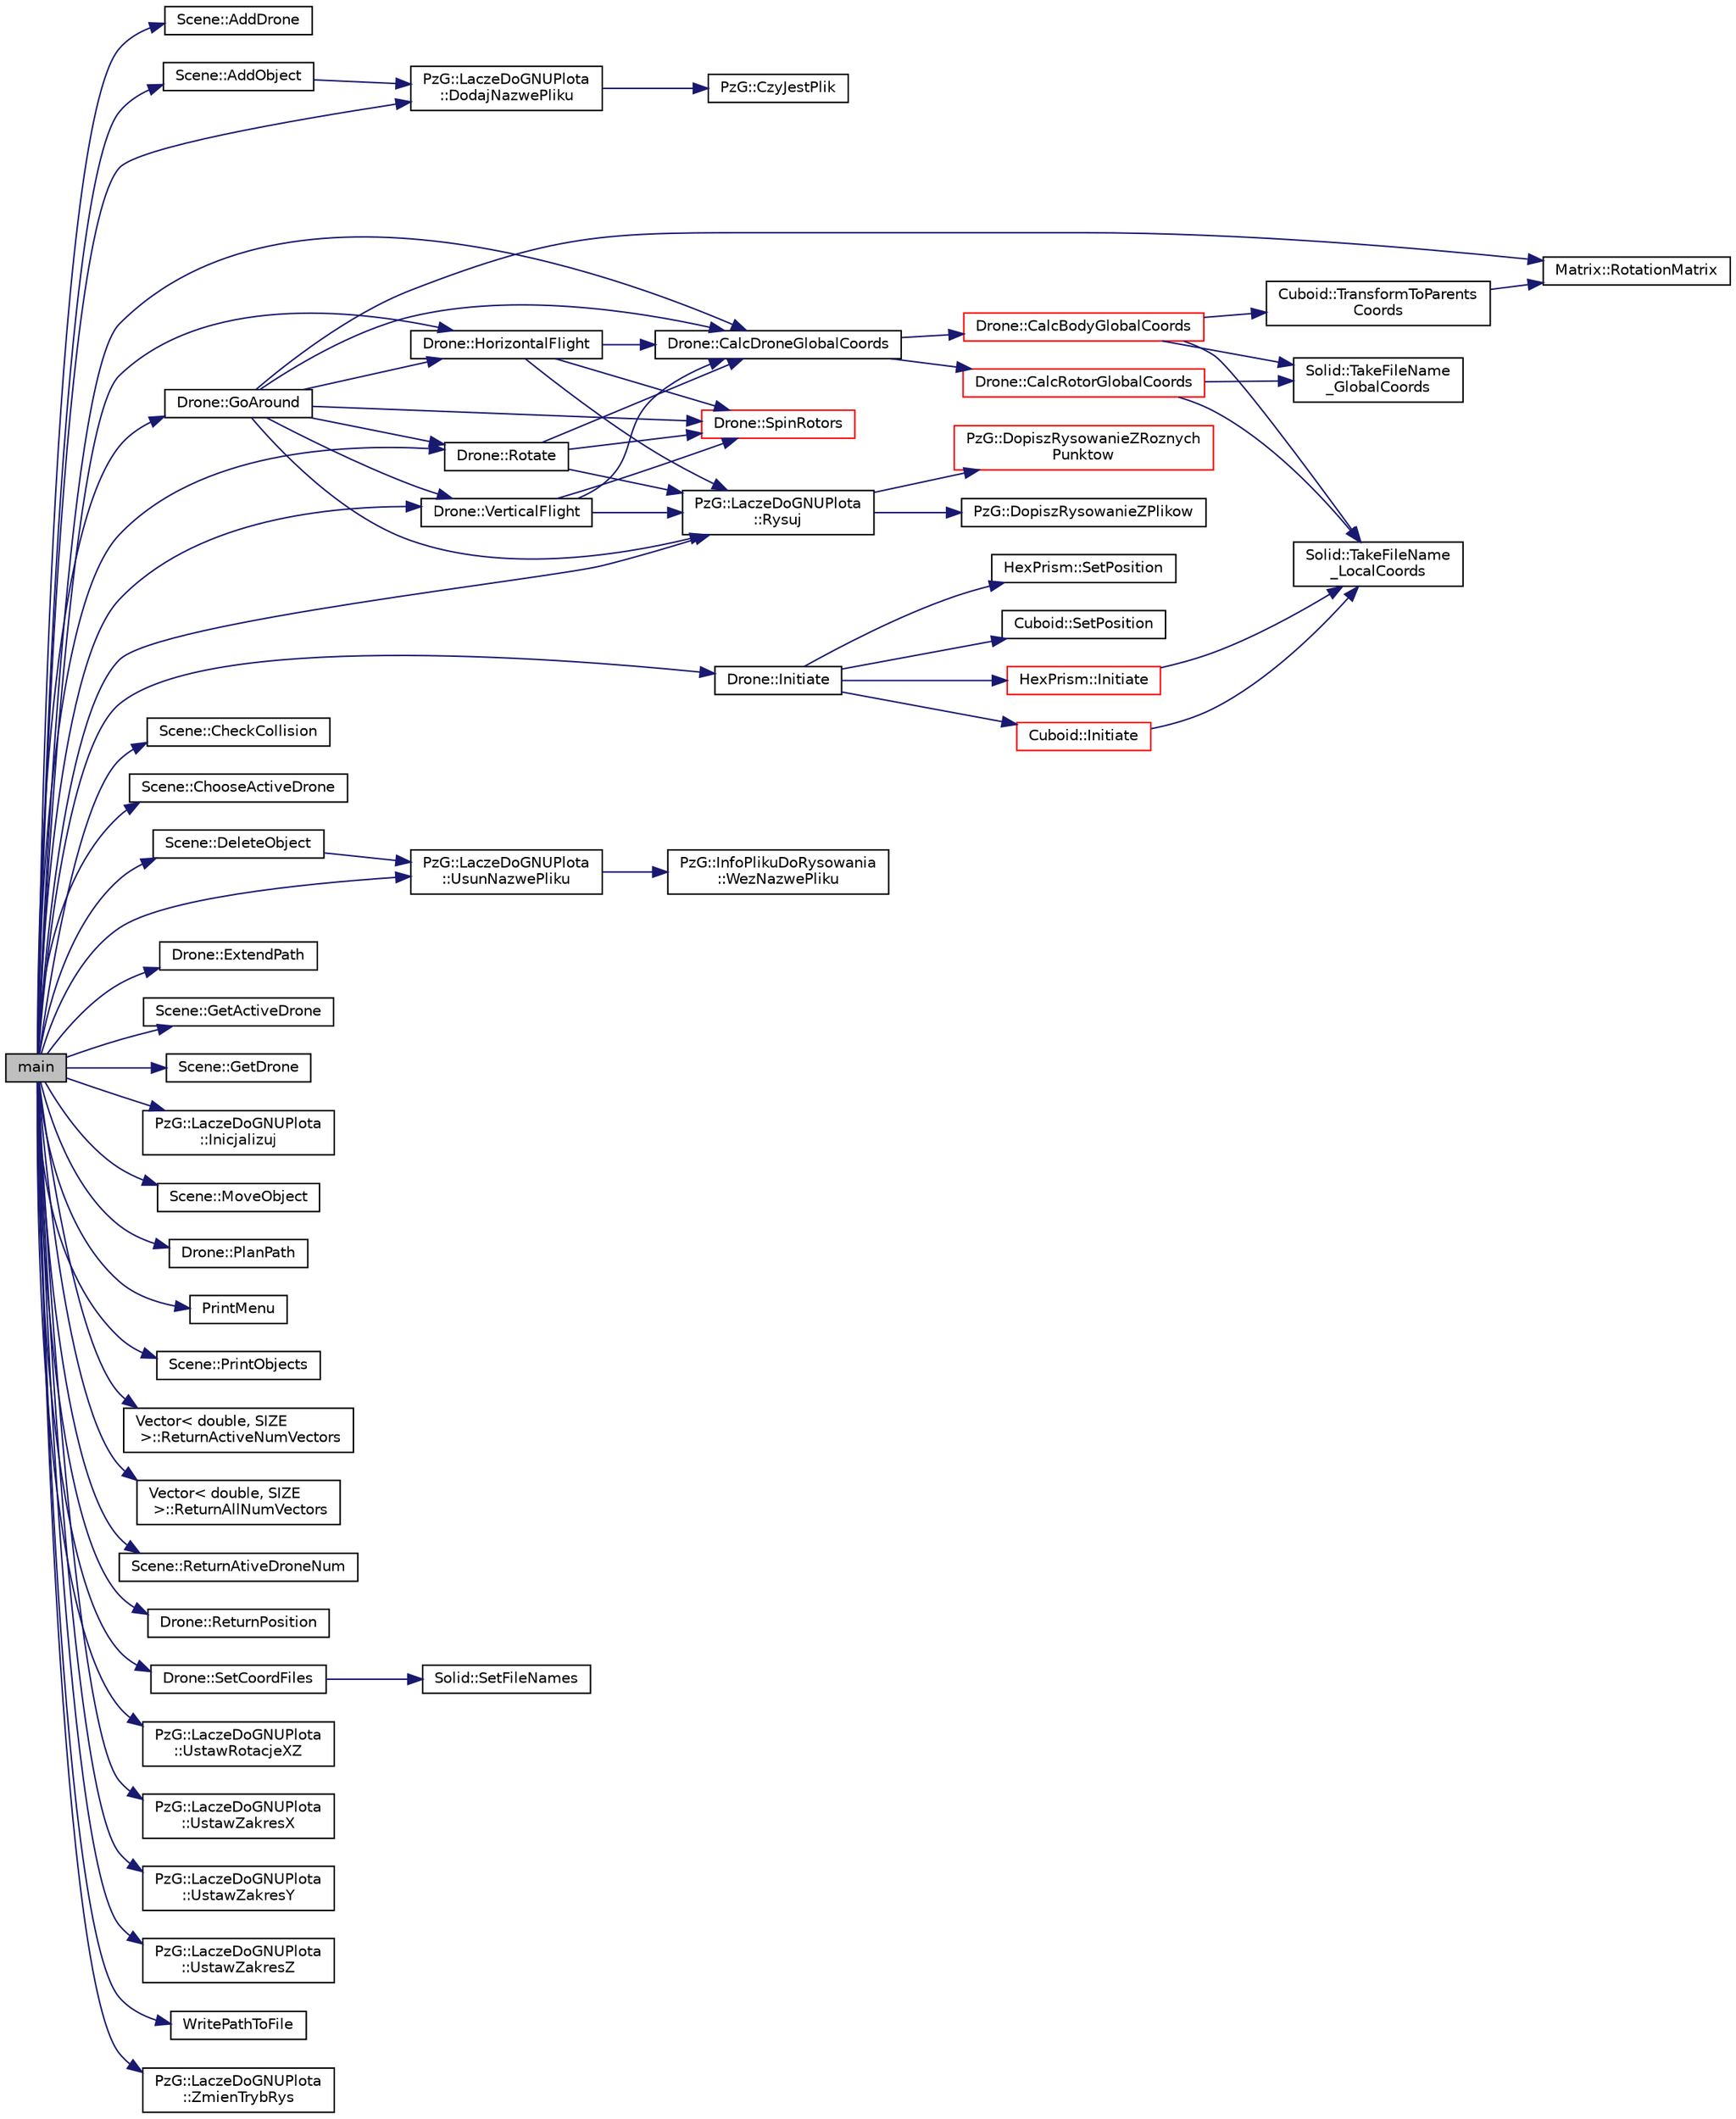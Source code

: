 digraph "main"
{
 // LATEX_PDF_SIZE
  edge [fontname="Helvetica",fontsize="10",labelfontname="Helvetica",labelfontsize="10"];
  node [fontname="Helvetica",fontsize="10",shape=record];
  rankdir="LR";
  Node1 [label="main",height=0.2,width=0.4,color="black", fillcolor="grey75", style="filled", fontcolor="black",tooltip=" "];
  Node1 -> Node2 [color="midnightblue",fontsize="10",style="solid",fontname="Helvetica"];
  Node2 [label="Scene::AddDrone",height=0.2,width=0.4,color="black", fillcolor="white", style="filled",URL="$class_scene.html#aea1df0f9cc40206409391e42bdd1fe9d",tooltip="Dodaj nowego drona do sceny."];
  Node1 -> Node3 [color="midnightblue",fontsize="10",style="solid",fontname="Helvetica"];
  Node3 [label="Scene::AddObject",height=0.2,width=0.4,color="black", fillcolor="white", style="filled",URL="$class_scene.html#adfd7a485c21fbe19d8cfc17f3b92e16f",tooltip="Dodaj nową przeszkodę na powierzchni."];
  Node3 -> Node4 [color="midnightblue",fontsize="10",style="solid",fontname="Helvetica"];
  Node4 [label="PzG::LaczeDoGNUPlota\l::DodajNazwePliku",height=0.2,width=0.4,color="black", fillcolor="white", style="filled",URL="$class_pz_g_1_1_lacze_do_g_n_u_plota.html#aa815ce8ec16e12fc246cf422e562869e",tooltip="Dodaje nazwę pliku."];
  Node4 -> Node5 [color="midnightblue",fontsize="10",style="solid",fontname="Helvetica"];
  Node5 [label="PzG::CzyJestPlik",height=0.2,width=0.4,color="black", fillcolor="white", style="filled",URL="$namespace_pz_g.html#ae1aad0c681853d7e47da4cdfccefc102",tooltip="Funkcja pomocnicza, sprawdza czy plik o podanej nazwie jest na dysku."];
  Node1 -> Node6 [color="midnightblue",fontsize="10",style="solid",fontname="Helvetica"];
  Node6 [label="Drone::CalcDroneGlobalCoords",height=0.2,width=0.4,color="black", fillcolor="white", style="filled",URL="$class_drone.html#ad681f67940125d81ed33c1c0bf352078",tooltip="Oblicz współrzędne globalne drona."];
  Node6 -> Node7 [color="midnightblue",fontsize="10",style="solid",fontname="Helvetica"];
  Node7 [label="Drone::CalcBodyGlobalCoords",height=0.2,width=0.4,color="red", fillcolor="white", style="filled",URL="$class_drone.html#ab8695f20d1dd851370bda45a921390f0",tooltip="Oblicz współrzędne globalne korpusu drona."];
  Node7 -> Node8 [color="midnightblue",fontsize="10",style="solid",fontname="Helvetica"];
  Node8 [label="Solid::TakeFileName\l_GlobalCoords",height=0.2,width=0.4,color="black", fillcolor="white", style="filled",URL="$class_solid.html#a1da25fa89b384857477bbf677ad9cbc1",tooltip="Zwracanie nazwy pliku zawierającego globalne współrzędne bryły."];
  Node7 -> Node9 [color="midnightblue",fontsize="10",style="solid",fontname="Helvetica"];
  Node9 [label="Solid::TakeFileName\l_LocalCoords",height=0.2,width=0.4,color="black", fillcolor="white", style="filled",URL="$class_solid.html#afbb5eab8defedf0c3e3e82536be454be",tooltip="Zwracanie nazwy pliku zawierającego lokalne współrzędne bryły."];
  Node7 -> Node10 [color="midnightblue",fontsize="10",style="solid",fontname="Helvetica"];
  Node10 [label="Cuboid::TransformToParents\lCoords",height=0.2,width=0.4,color="black", fillcolor="white", style="filled",URL="$class_cuboid.html#ab138e2cf81c35eb75fc1e59736e9bf68",tooltip="Przetłumacz współrzędne lokalne prostopadłościanu na współrzędne w układzie drona."];
  Node10 -> Node11 [color="midnightblue",fontsize="10",style="solid",fontname="Helvetica"];
  Node11 [label="Matrix::RotationMatrix",height=0.2,width=0.4,color="black", fillcolor="white", style="filled",URL="$class_matrix.html#a689c1d74df7855657ef8fcd9a09ae93b",tooltip="Obliczanie trójwymiarowej macierzy obrotu."];
  Node6 -> Node13 [color="midnightblue",fontsize="10",style="solid",fontname="Helvetica"];
  Node13 [label="Drone::CalcRotorGlobalCoords",height=0.2,width=0.4,color="red", fillcolor="white", style="filled",URL="$class_drone.html#af3a82f532aa3fc33d906bd39bc4cd9d1",tooltip="Oblicz współrzędne globalne rotoru drona."];
  Node13 -> Node8 [color="midnightblue",fontsize="10",style="solid",fontname="Helvetica"];
  Node13 -> Node9 [color="midnightblue",fontsize="10",style="solid",fontname="Helvetica"];
  Node1 -> Node15 [color="midnightblue",fontsize="10",style="solid",fontname="Helvetica"];
  Node15 [label="Scene::CheckCollision",height=0.2,width=0.4,color="black", fillcolor="white", style="filled",URL="$class_scene.html#acefd66e2cda51ebd65ee7e16592e7c8e",tooltip="Sprawdzanie czy aktywny dron może wylądować"];
  Node1 -> Node16 [color="midnightblue",fontsize="10",style="solid",fontname="Helvetica"];
  Node16 [label="Scene::ChooseActiveDrone",height=0.2,width=0.4,color="black", fillcolor="white", style="filled",URL="$class_scene.html#aa7cc995632a1927e194c68badfbda359",tooltip="Wybierz aktywnego drona, podając jego numer (zaczynając od 1)"];
  Node1 -> Node17 [color="midnightblue",fontsize="10",style="solid",fontname="Helvetica"];
  Node17 [label="Scene::DeleteObject",height=0.2,width=0.4,color="black", fillcolor="white", style="filled",URL="$class_scene.html#a3baedef3c6021521ff409e7ead0d4f32",tooltip="Usun daną przeszkodę z powierzchni."];
  Node17 -> Node18 [color="midnightblue",fontsize="10",style="solid",fontname="Helvetica"];
  Node18 [label="PzG::LaczeDoGNUPlota\l::UsunNazwePliku",height=0.2,width=0.4,color="black", fillcolor="white", style="filled",URL="$class_pz_g_1_1_lacze_do_g_n_u_plota.html#a7fa4e775e1aee74869fae174c567c2a6",tooltip="Usuwa z listy nazw plików z danymi do rysowania usuwa wybraną nazwę."];
  Node18 -> Node19 [color="midnightblue",fontsize="10",style="solid",fontname="Helvetica"];
  Node19 [label="PzG::InfoPlikuDoRysowania\l::WezNazwePliku",height=0.2,width=0.4,color="black", fillcolor="white", style="filled",URL="$class_pz_g_1_1_info_pliku_do_rysowania.html#a714aaa4c8e7bbd167ccbb1e797ca158c",tooltip="Udostępia nazwę pliku do rysowania."];
  Node1 -> Node4 [color="midnightblue",fontsize="10",style="solid",fontname="Helvetica"];
  Node1 -> Node20 [color="midnightblue",fontsize="10",style="solid",fontname="Helvetica"];
  Node20 [label="Drone::ExtendPath",height=0.2,width=0.4,color="black", fillcolor="white", style="filled",URL="$class_drone.html#a095c4233c9415ff2ae084d82c683e263",tooltip="Przedłuż ścieżkę"];
  Node1 -> Node21 [color="midnightblue",fontsize="10",style="solid",fontname="Helvetica"];
  Node21 [label="Scene::GetActiveDrone",height=0.2,width=0.4,color="black", fillcolor="white", style="filled",URL="$class_scene.html#a6d474c17adda836c8f5476bf141e5c67",tooltip="Zwróć wskaźnik na drona, który jest obecnie aktywny."];
  Node1 -> Node22 [color="midnightblue",fontsize="10",style="solid",fontname="Helvetica"];
  Node22 [label="Scene::GetDrone",height=0.2,width=0.4,color="black", fillcolor="white", style="filled",URL="$class_scene.html#a5b7f9dc9a3c94e3d2ad746fc315b5eea",tooltip="Zwróć drona o podanym indeksie."];
  Node1 -> Node23 [color="midnightblue",fontsize="10",style="solid",fontname="Helvetica"];
  Node23 [label="Drone::GoAround",height=0.2,width=0.4,color="black", fillcolor="white", style="filled",URL="$class_drone.html#a199a50ea0de3835d057e1e72dd0c23db",tooltip="Wzleć do góry, poleć do przodu o pewną odległość, wykonaj lot po okręgu względem punktu do którego dr..."];
  Node23 -> Node6 [color="midnightblue",fontsize="10",style="solid",fontname="Helvetica"];
  Node23 -> Node24 [color="midnightblue",fontsize="10",style="solid",fontname="Helvetica"];
  Node24 [label="Drone::HorizontalFlight",height=0.2,width=0.4,color="black", fillcolor="white", style="filled",URL="$class_drone.html#a4c0904848783c4c2a5918834851c1e66",tooltip="Wykonaj poziomy lot drona na pewną odległość"];
  Node24 -> Node6 [color="midnightblue",fontsize="10",style="solid",fontname="Helvetica"];
  Node24 -> Node25 [color="midnightblue",fontsize="10",style="solid",fontname="Helvetica"];
  Node25 [label="PzG::LaczeDoGNUPlota\l::Rysuj",height=0.2,width=0.4,color="black", fillcolor="white", style="filled",URL="$class_pz_g_1_1_lacze_do_g_n_u_plota.html#a065f5b8402737cc62b0ad4f66d028335",tooltip="Generuje polecenie rysowania i przesyła je do gnuplota."];
  Node25 -> Node26 [color="midnightblue",fontsize="10",style="solid",fontname="Helvetica"];
  Node26 [label="PzG::DopiszRysowanieZPlikow",height=0.2,width=0.4,color="black", fillcolor="white", style="filled",URL="$namespace_pz_g.html#aa010184f31b26bb561b42f22438b821e",tooltip="Funkcja pomocnicza, dopisuje do polecenia wpisy związane z rysowaniem z pliku."];
  Node25 -> Node27 [color="midnightblue",fontsize="10",style="solid",fontname="Helvetica"];
  Node27 [label="PzG::DopiszRysowanieZRoznych\lPunktow",height=0.2,width=0.4,color="red", fillcolor="white", style="filled",URL="$namespace_pz_g.html#a7227cb39c785b1c746b6bb5515c0b781",tooltip="Dodaje do listy rysowanych punktów, punkty o różnych rozmiarach."];
  Node24 -> Node32 [color="midnightblue",fontsize="10",style="solid",fontname="Helvetica"];
  Node32 [label="Drone::SpinRotors",height=0.2,width=0.4,color="red", fillcolor="white", style="filled",URL="$class_drone.html#abf6c138c26b5f3e8a4264b6357158dbd",tooltip="Obróć każdy z rotorów o pewien kąt w odpowiednim kierunku."];
  Node23 -> Node34 [color="midnightblue",fontsize="10",style="solid",fontname="Helvetica"];
  Node34 [label="Drone::Rotate",height=0.2,width=0.4,color="black", fillcolor="white", style="filled",URL="$class_drone.html#ac9ed6da111bc14d4892acc3df6943f12",tooltip="Obróc drona o pewien kąt względem własnej osi z."];
  Node34 -> Node6 [color="midnightblue",fontsize="10",style="solid",fontname="Helvetica"];
  Node34 -> Node25 [color="midnightblue",fontsize="10",style="solid",fontname="Helvetica"];
  Node34 -> Node32 [color="midnightblue",fontsize="10",style="solid",fontname="Helvetica"];
  Node23 -> Node11 [color="midnightblue",fontsize="10",style="solid",fontname="Helvetica"];
  Node23 -> Node25 [color="midnightblue",fontsize="10",style="solid",fontname="Helvetica"];
  Node23 -> Node32 [color="midnightblue",fontsize="10",style="solid",fontname="Helvetica"];
  Node23 -> Node35 [color="midnightblue",fontsize="10",style="solid",fontname="Helvetica"];
  Node35 [label="Drone::VerticalFlight",height=0.2,width=0.4,color="black", fillcolor="white", style="filled",URL="$class_drone.html#a00f69f01bbcde98b37aafd0eb5ff126f",tooltip="Wykonaj pioniowy lot drona na pewną odległość"];
  Node35 -> Node6 [color="midnightblue",fontsize="10",style="solid",fontname="Helvetica"];
  Node35 -> Node25 [color="midnightblue",fontsize="10",style="solid",fontname="Helvetica"];
  Node35 -> Node32 [color="midnightblue",fontsize="10",style="solid",fontname="Helvetica"];
  Node1 -> Node24 [color="midnightblue",fontsize="10",style="solid",fontname="Helvetica"];
  Node1 -> Node36 [color="midnightblue",fontsize="10",style="solid",fontname="Helvetica"];
  Node36 [label="PzG::LaczeDoGNUPlota\l::Inicjalizuj",height=0.2,width=0.4,color="black", fillcolor="white", style="filled",URL="$class_pz_g_1_1_lacze_do_g_n_u_plota.html#a200ce6bdb980c314a9eafe49e8f2dd5e",tooltip="Inicjalizuje połączenie z programem gnuplot."];
  Node1 -> Node37 [color="midnightblue",fontsize="10",style="solid",fontname="Helvetica"];
  Node37 [label="Drone::Initiate",height=0.2,width=0.4,color="black", fillcolor="white", style="filled",URL="$class_drone.html#a4f9ab4d6a458e5a65507545e59c401fa",tooltip="Tworzenie drona według brył wzorcowych jego elementów, współrzędnych położenia i kątu obrotu."];
  Node37 -> Node38 [color="midnightblue",fontsize="10",style="solid",fontname="Helvetica"];
  Node38 [label="Cuboid::Initiate",height=0.2,width=0.4,color="red", fillcolor="white", style="filled",URL="$class_cuboid.html#a29cb59f4f6f3105879dd37274d1b58fc",tooltip="Tworzenie prostopadłościanu według bryły wzorcowej i skali."];
  Node38 -> Node9 [color="midnightblue",fontsize="10",style="solid",fontname="Helvetica"];
  Node37 -> Node41 [color="midnightblue",fontsize="10",style="solid",fontname="Helvetica"];
  Node41 [label="HexPrism::Initiate",height=0.2,width=0.4,color="red", fillcolor="white", style="filled",URL="$class_hex_prism.html#a6170c84fd33d2123756204a8b4eaec65",tooltip="Tworzenie graniastosłupa według bryły wzorcowej i skali."];
  Node41 -> Node9 [color="midnightblue",fontsize="10",style="solid",fontname="Helvetica"];
  Node37 -> Node42 [color="midnightblue",fontsize="10",style="solid",fontname="Helvetica"];
  Node42 [label="HexPrism::SetPosition",height=0.2,width=0.4,color="black", fillcolor="white", style="filled",URL="$class_hex_prism.html#a836bdf0d94669ee0cdaa97894b6aa7ea",tooltip="Ustal pozycję i orientację graniastosłupa (względem układu drona)"];
  Node37 -> Node43 [color="midnightblue",fontsize="10",style="solid",fontname="Helvetica"];
  Node43 [label="Cuboid::SetPosition",height=0.2,width=0.4,color="black", fillcolor="white", style="filled",URL="$class_cuboid.html#a948ebc82c9c024cbd7518273dcb2fa7a",tooltip="Ustal pozycję i orientację prostopadłościanu (względem układu drona)"];
  Node1 -> Node44 [color="midnightblue",fontsize="10",style="solid",fontname="Helvetica"];
  Node44 [label="Scene::MoveObject",height=0.2,width=0.4,color="black", fillcolor="white", style="filled",URL="$class_scene.html#adbb7f2f8d8dc6bdda9bfb730c2661e48",tooltip="Zmien polozenie danej przeszkody."];
  Node1 -> Node45 [color="midnightblue",fontsize="10",style="solid",fontname="Helvetica"];
  Node45 [label="Drone::PlanPath",height=0.2,width=0.4,color="black", fillcolor="white", style="filled",URL="$class_drone.html#a3b0ad5608addd2eaf22569e2015f5374",tooltip="Zaplanuj ścieżkę przelotu drona."];
  Node1 -> Node46 [color="midnightblue",fontsize="10",style="solid",fontname="Helvetica"];
  Node46 [label="PrintMenu",height=0.2,width=0.4,color="black", fillcolor="white", style="filled",URL="$app_2main_8cpp.html#a632368ccd119d49b4fa1dc265ed984d4",tooltip="Wyświetl opcje menu programu."];
  Node1 -> Node47 [color="midnightblue",fontsize="10",style="solid",fontname="Helvetica"];
  Node47 [label="Scene::PrintObjects",height=0.2,width=0.4,color="black", fillcolor="white", style="filled",URL="$class_scene.html#a3c84c194e26b620393f103f504ad112a",tooltip="Wyświetl listę wszystkich przeszkód."];
  Node1 -> Node48 [color="midnightblue",fontsize="10",style="solid",fontname="Helvetica"];
  Node48 [label="Vector\< double, SIZE\l \>::ReturnActiveNumVectors",height=0.2,width=0.4,color="black", fillcolor="white", style="filled",URL="$class_vector.html#ada262cb9a2d6705f3037aa642eb1f0c0",tooltip="Zwróć liczbę aktywnych wektorów."];
  Node1 -> Node49 [color="midnightblue",fontsize="10",style="solid",fontname="Helvetica"];
  Node49 [label="Vector\< double, SIZE\l \>::ReturnAllNumVectors",height=0.2,width=0.4,color="black", fillcolor="white", style="filled",URL="$class_vector.html#a55eba486f96f978032da869b56db4b01",tooltip="Zwróc liczbę wszystkich wektorów."];
  Node1 -> Node50 [color="midnightblue",fontsize="10",style="solid",fontname="Helvetica"];
  Node50 [label="Scene::ReturnAtiveDroneNum",height=0.2,width=0.4,color="black", fillcolor="white", style="filled",URL="$class_scene.html#a3acdf17a94a150598458a511c0644e81",tooltip="Zwróć indeks aktywnego drona."];
  Node1 -> Node51 [color="midnightblue",fontsize="10",style="solid",fontname="Helvetica"];
  Node51 [label="Drone::ReturnPosition",height=0.2,width=0.4,color="black", fillcolor="white", style="filled",URL="$class_drone.html#a564b1ed854085a4cc7338d87258baba2",tooltip="Wyświetl pozycję drona w globalnym układzie współrzędnych."];
  Node1 -> Node34 [color="midnightblue",fontsize="10",style="solid",fontname="Helvetica"];
  Node1 -> Node25 [color="midnightblue",fontsize="10",style="solid",fontname="Helvetica"];
  Node1 -> Node52 [color="midnightblue",fontsize="10",style="solid",fontname="Helvetica"];
  Node52 [label="Drone::SetCoordFiles",height=0.2,width=0.4,color="black", fillcolor="white", style="filled",URL="$class_drone.html#ae71440afc3e91c989ae07d8cf1a53b83",tooltip="Ustal pliki zawierające współrzędne wszystkich elementów drona."];
  Node52 -> Node53 [color="midnightblue",fontsize="10",style="solid",fontname="Helvetica"];
  Node53 [label="Solid::SetFileNames",height=0.2,width=0.4,color="black", fillcolor="white", style="filled",URL="$class_solid.html#ace141dcdd45eb9db7d34be5eced68caf",tooltip="Ustalanie nazw plików zawierających wspólrzędne danej bryły."];
  Node1 -> Node54 [color="midnightblue",fontsize="10",style="solid",fontname="Helvetica"];
  Node54 [label="PzG::LaczeDoGNUPlota\l::UstawRotacjeXZ",height=0.2,width=0.4,color="black", fillcolor="white", style="filled",URL="$class_pz_g_1_1_lacze_do_g_n_u_plota.html#ac48fed259e4ebf93072e3111264c9433",tooltip="Ustawia rotację wokół osi OX i OZ."];
  Node1 -> Node55 [color="midnightblue",fontsize="10",style="solid",fontname="Helvetica"];
  Node55 [label="PzG::LaczeDoGNUPlota\l::UstawZakresX",height=0.2,width=0.4,color="black", fillcolor="white", style="filled",URL="$class_pz_g_1_1_lacze_do_g_n_u_plota.html#a9c91987dfc869d6fcea96205c581daef",tooltip="Ustawia zakres osi OX."];
  Node1 -> Node56 [color="midnightblue",fontsize="10",style="solid",fontname="Helvetica"];
  Node56 [label="PzG::LaczeDoGNUPlota\l::UstawZakresY",height=0.2,width=0.4,color="black", fillcolor="white", style="filled",URL="$class_pz_g_1_1_lacze_do_g_n_u_plota.html#a54c6e9cf9ab2eae479451fd953c2717c",tooltip="Ustawia zakres osi OY."];
  Node1 -> Node57 [color="midnightblue",fontsize="10",style="solid",fontname="Helvetica"];
  Node57 [label="PzG::LaczeDoGNUPlota\l::UstawZakresZ",height=0.2,width=0.4,color="black", fillcolor="white", style="filled",URL="$class_pz_g_1_1_lacze_do_g_n_u_plota.html#a1dbbb2b86fb13b8632e6bad9df2a82e3",tooltip="Ustawia zakres osi OZ."];
  Node1 -> Node18 [color="midnightblue",fontsize="10",style="solid",fontname="Helvetica"];
  Node1 -> Node35 [color="midnightblue",fontsize="10",style="solid",fontname="Helvetica"];
  Node1 -> Node58 [color="midnightblue",fontsize="10",style="solid",fontname="Helvetica"];
  Node58 [label="WritePathToFile",height=0.2,width=0.4,color="black", fillcolor="white", style="filled",URL="$app_2main_8cpp.html#a409bde6e9fcf0c8205e47ddd14dea04a",tooltip="Zapisz ścieżkę lotu do odpowiedniego pliku."];
  Node1 -> Node59 [color="midnightblue",fontsize="10",style="solid",fontname="Helvetica"];
  Node59 [label="PzG::LaczeDoGNUPlota\l::ZmienTrybRys",height=0.2,width=0.4,color="black", fillcolor="white", style="filled",URL="$class_pz_g_1_1_lacze_do_g_n_u_plota.html#ae92c65357bf682478cc68f77885b61d8",tooltip="Zmienia tryb rysowania."];
}
